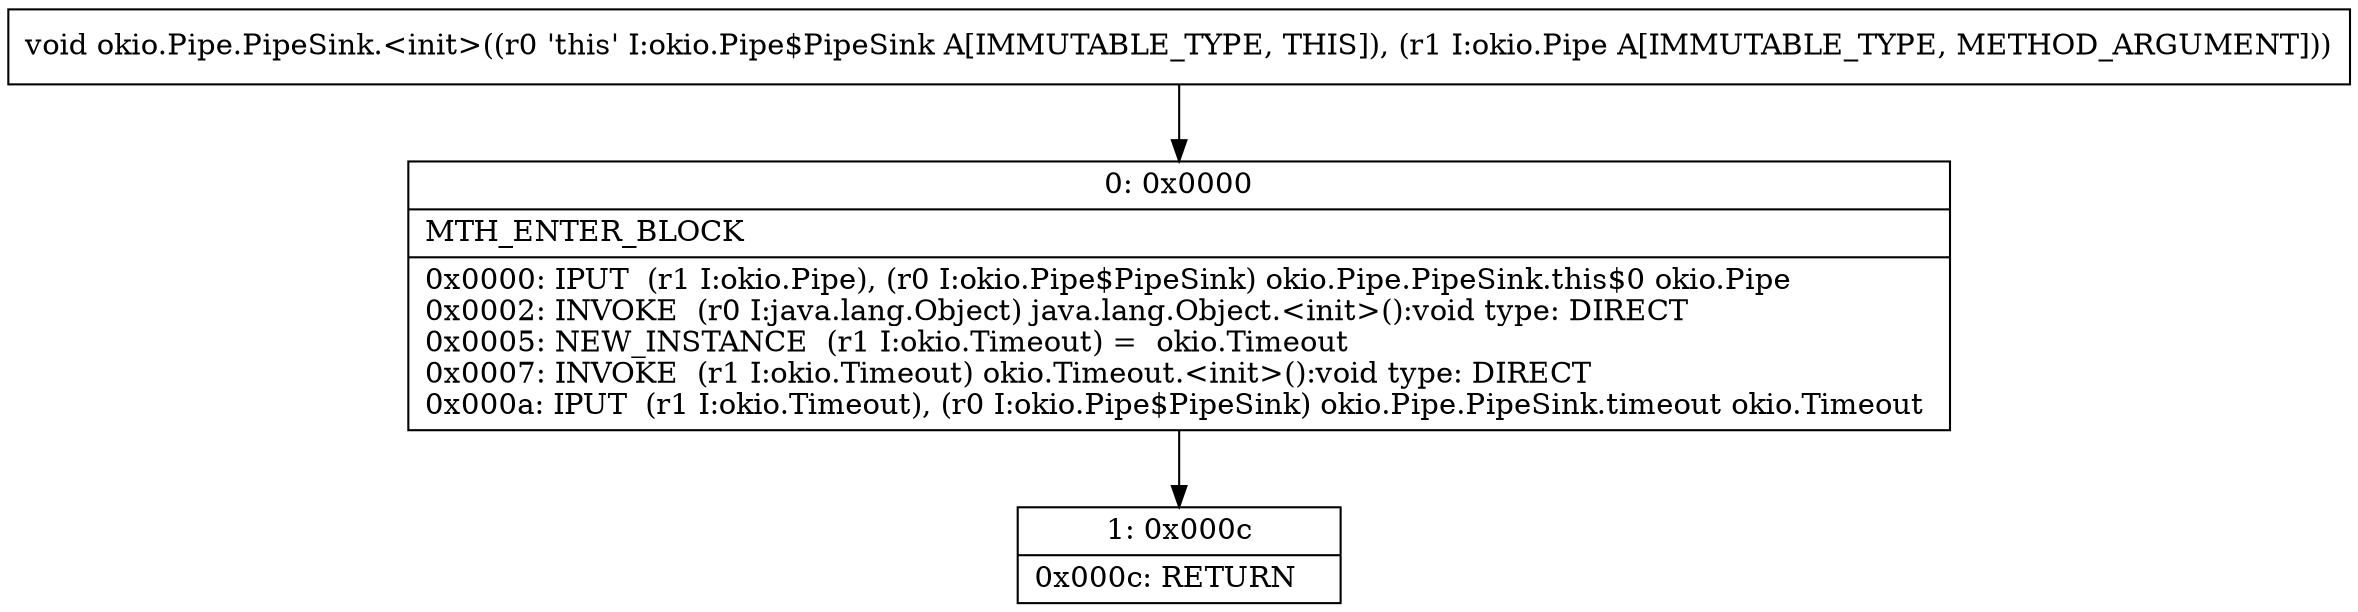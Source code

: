 digraph "CFG forokio.Pipe.PipeSink.\<init\>(Lokio\/Pipe;)V" {
Node_0 [shape=record,label="{0\:\ 0x0000|MTH_ENTER_BLOCK\l|0x0000: IPUT  (r1 I:okio.Pipe), (r0 I:okio.Pipe$PipeSink) okio.Pipe.PipeSink.this$0 okio.Pipe \l0x0002: INVOKE  (r0 I:java.lang.Object) java.lang.Object.\<init\>():void type: DIRECT \l0x0005: NEW_INSTANCE  (r1 I:okio.Timeout) =  okio.Timeout \l0x0007: INVOKE  (r1 I:okio.Timeout) okio.Timeout.\<init\>():void type: DIRECT \l0x000a: IPUT  (r1 I:okio.Timeout), (r0 I:okio.Pipe$PipeSink) okio.Pipe.PipeSink.timeout okio.Timeout \l}"];
Node_1 [shape=record,label="{1\:\ 0x000c|0x000c: RETURN   \l}"];
MethodNode[shape=record,label="{void okio.Pipe.PipeSink.\<init\>((r0 'this' I:okio.Pipe$PipeSink A[IMMUTABLE_TYPE, THIS]), (r1 I:okio.Pipe A[IMMUTABLE_TYPE, METHOD_ARGUMENT])) }"];
MethodNode -> Node_0;
Node_0 -> Node_1;
}

